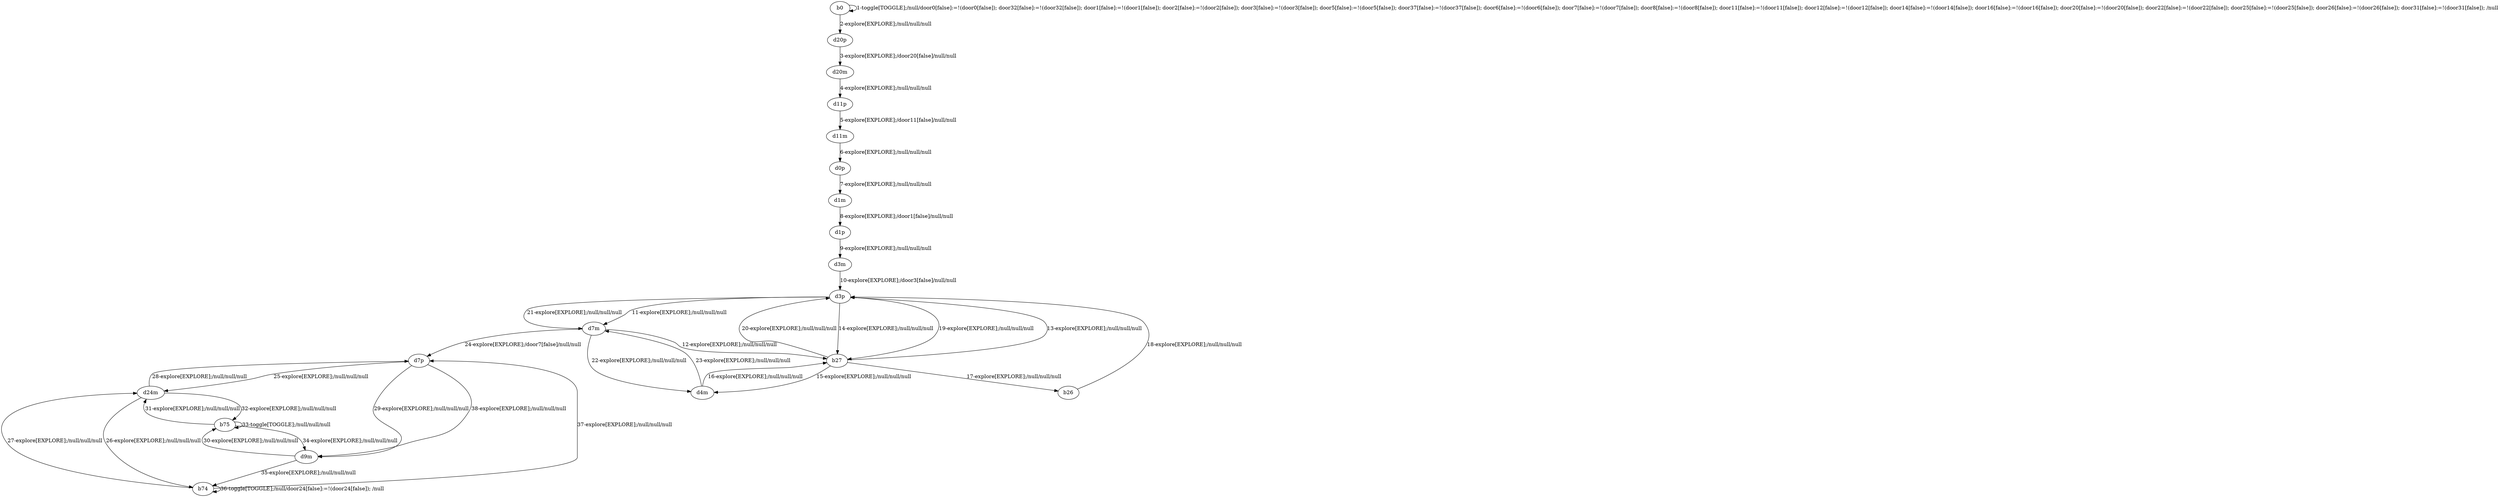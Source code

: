 # Total number of goals covered by this test: 1
# b74 --> d7p

digraph g {
"b0" -> "b0" [label = "1-toggle[TOGGLE];/null/door0[false]:=!(door0[false]); door32[false]:=!(door32[false]); door1[false]:=!(door1[false]); door2[false]:=!(door2[false]); door3[false]:=!(door3[false]); door5[false]:=!(door5[false]); door37[false]:=!(door37[false]); door6[false]:=!(door6[false]); door7[false]:=!(door7[false]); door8[false]:=!(door8[false]); door11[false]:=!(door11[false]); door12[false]:=!(door12[false]); door14[false]:=!(door14[false]); door16[false]:=!(door16[false]); door20[false]:=!(door20[false]); door22[false]:=!(door22[false]); door25[false]:=!(door25[false]); door26[false]:=!(door26[false]); door31[false]:=!(door31[false]); /null"];
"b0" -> "d20p" [label = "2-explore[EXPLORE];/null/null/null"];
"d20p" -> "d20m" [label = "3-explore[EXPLORE];/door20[false]/null/null"];
"d20m" -> "d11p" [label = "4-explore[EXPLORE];/null/null/null"];
"d11p" -> "d11m" [label = "5-explore[EXPLORE];/door11[false]/null/null"];
"d11m" -> "d0p" [label = "6-explore[EXPLORE];/null/null/null"];
"d0p" -> "d1m" [label = "7-explore[EXPLORE];/null/null/null"];
"d1m" -> "d1p" [label = "8-explore[EXPLORE];/door1[false]/null/null"];
"d1p" -> "d3m" [label = "9-explore[EXPLORE];/null/null/null"];
"d3m" -> "d3p" [label = "10-explore[EXPLORE];/door3[false]/null/null"];
"d3p" -> "d7m" [label = "11-explore[EXPLORE];/null/null/null"];
"d7m" -> "b27" [label = "12-explore[EXPLORE];/null/null/null"];
"b27" -> "d3p" [label = "13-explore[EXPLORE];/null/null/null"];
"d3p" -> "b27" [label = "14-explore[EXPLORE];/null/null/null"];
"b27" -> "d4m" [label = "15-explore[EXPLORE];/null/null/null"];
"d4m" -> "b27" [label = "16-explore[EXPLORE];/null/null/null"];
"b27" -> "b26" [label = "17-explore[EXPLORE];/null/null/null"];
"b26" -> "d3p" [label = "18-explore[EXPLORE];/null/null/null"];
"d3p" -> "b27" [label = "19-explore[EXPLORE];/null/null/null"];
"b27" -> "d3p" [label = "20-explore[EXPLORE];/null/null/null"];
"d3p" -> "d7m" [label = "21-explore[EXPLORE];/null/null/null"];
"d7m" -> "d4m" [label = "22-explore[EXPLORE];/null/null/null"];
"d4m" -> "d7m" [label = "23-explore[EXPLORE];/null/null/null"];
"d7m" -> "d7p" [label = "24-explore[EXPLORE];/door7[false]/null/null"];
"d7p" -> "d24m" [label = "25-explore[EXPLORE];/null/null/null"];
"d24m" -> "b74" [label = "26-explore[EXPLORE];/null/null/null"];
"b74" -> "d24m" [label = "27-explore[EXPLORE];/null/null/null"];
"d24m" -> "d7p" [label = "28-explore[EXPLORE];/null/null/null"];
"d7p" -> "d9m" [label = "29-explore[EXPLORE];/null/null/null"];
"d9m" -> "b75" [label = "30-explore[EXPLORE];/null/null/null"];
"b75" -> "d24m" [label = "31-explore[EXPLORE];/null/null/null"];
"d24m" -> "b75" [label = "32-explore[EXPLORE];/null/null/null"];
"b75" -> "b75" [label = "33-toggle[TOGGLE];/null/null/null"];
"b75" -> "d9m" [label = "34-explore[EXPLORE];/null/null/null"];
"d9m" -> "b74" [label = "35-explore[EXPLORE];/null/null/null"];
"b74" -> "b74" [label = "36-toggle[TOGGLE];/null/door24[false]:=!(door24[false]); /null"];
"b74" -> "d7p" [label = "37-explore[EXPLORE];/null/null/null"];
"d7p" -> "d9m" [label = "38-explore[EXPLORE];/null/null/null"];
}